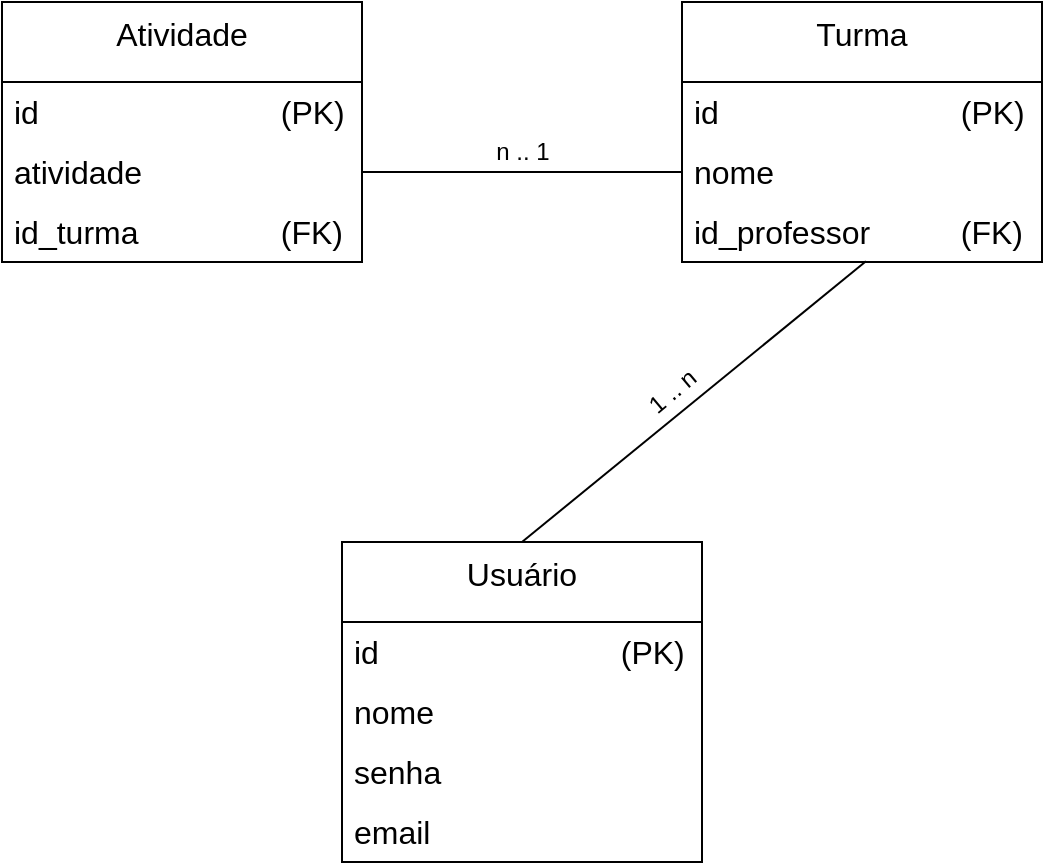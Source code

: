 <mxfile version="22.1.3" type="github">
  <diagram name="Página-1" id="_EijCNKv6V1buoSOP6kI">
    <mxGraphModel dx="989" dy="517" grid="1" gridSize="10" guides="1" tooltips="1" connect="1" arrows="1" fold="1" page="1" pageScale="1" pageWidth="1920" pageHeight="1200" math="0" shadow="0">
      <root>
        <mxCell id="0" />
        <mxCell id="1" parent="0" />
        <mxCell id="gcRZw2JQVE5gMgKzAXLI-1" value="Atividade" style="swimlane;fontStyle=0;align=center;verticalAlign=top;childLayout=stackLayout;horizontal=1;startSize=40;horizontalStack=0;resizeParent=1;resizeParentMax=0;resizeLast=0;collapsible=0;marginBottom=0;html=1;whiteSpace=wrap;fontSize=16;" vertex="1" parent="1">
          <mxGeometry x="440" y="130" width="180" height="130" as="geometry" />
        </mxCell>
        <mxCell id="gcRZw2JQVE5gMgKzAXLI-2" value="id&lt;span style=&quot;white-space: pre;&quot;&gt;&#x9;&lt;span style=&quot;white-space: pre;&quot;&gt;&#x9;&lt;/span&gt;&lt;span style=&quot;white-space: pre;&quot;&gt;&#x9;&lt;/span&gt; &lt;/span&gt;&amp;nbsp; &amp;nbsp; &amp;nbsp;(PK)" style="text;html=1;strokeColor=none;fillColor=none;align=left;verticalAlign=middle;spacingLeft=4;spacingRight=4;overflow=hidden;rotatable=0;points=[[0,0.5],[1,0.5]];portConstraint=eastwest;whiteSpace=wrap;fontSize=16;" vertex="1" parent="gcRZw2JQVE5gMgKzAXLI-1">
          <mxGeometry y="40" width="180" height="30" as="geometry" />
        </mxCell>
        <mxCell id="gcRZw2JQVE5gMgKzAXLI-3" value="atividade" style="text;html=1;strokeColor=none;fillColor=none;align=left;verticalAlign=middle;spacingLeft=4;spacingRight=4;overflow=hidden;rotatable=0;points=[[0,0.5],[1,0.5]];portConstraint=eastwest;whiteSpace=wrap;fontSize=16;" vertex="1" parent="gcRZw2JQVE5gMgKzAXLI-1">
          <mxGeometry y="70" width="180" height="30" as="geometry" />
        </mxCell>
        <mxCell id="gcRZw2JQVE5gMgKzAXLI-4" value="id_turma&lt;span style=&quot;white-space: pre;&quot;&gt;&#x9;&lt;/span&gt;&lt;span style=&quot;white-space: pre;&quot;&gt;&#x9;&amp;nbsp;&lt;/span&gt;&amp;nbsp; &amp;nbsp; &amp;nbsp;(FK)" style="text;html=1;strokeColor=none;fillColor=none;align=left;verticalAlign=middle;spacingLeft=4;spacingRight=4;overflow=hidden;rotatable=0;points=[[0,0.5],[1,0.5]];portConstraint=eastwest;whiteSpace=wrap;fontSize=16;" vertex="1" parent="gcRZw2JQVE5gMgKzAXLI-1">
          <mxGeometry y="100" width="180" height="30" as="geometry" />
        </mxCell>
        <mxCell id="gcRZw2JQVE5gMgKzAXLI-5" value="Turma" style="swimlane;fontStyle=0;align=center;verticalAlign=top;childLayout=stackLayout;horizontal=1;startSize=40;horizontalStack=0;resizeParent=1;resizeParentMax=0;resizeLast=0;collapsible=0;marginBottom=0;html=1;whiteSpace=wrap;fontSize=16;" vertex="1" parent="1">
          <mxGeometry x="780" y="130" width="180" height="130" as="geometry" />
        </mxCell>
        <mxCell id="gcRZw2JQVE5gMgKzAXLI-6" value="id&lt;span style=&quot;white-space: pre;&quot;&gt;&#x9;&lt;span style=&quot;white-space: pre;&quot;&gt;&#x9;&lt;/span&gt;&lt;span style=&quot;white-space: pre;&quot;&gt;&#x9;&lt;/span&gt; &lt;/span&gt;&amp;nbsp; &amp;nbsp; &amp;nbsp;(PK)" style="text;html=1;strokeColor=none;fillColor=none;align=left;verticalAlign=middle;spacingLeft=4;spacingRight=4;overflow=hidden;rotatable=0;points=[[0,0.5],[1,0.5]];portConstraint=eastwest;whiteSpace=wrap;fontSize=16;" vertex="1" parent="gcRZw2JQVE5gMgKzAXLI-5">
          <mxGeometry y="40" width="180" height="30" as="geometry" />
        </mxCell>
        <mxCell id="gcRZw2JQVE5gMgKzAXLI-7" value="nome" style="text;html=1;strokeColor=none;fillColor=none;align=left;verticalAlign=middle;spacingLeft=4;spacingRight=4;overflow=hidden;rotatable=0;points=[[0,0.5],[1,0.5]];portConstraint=eastwest;whiteSpace=wrap;fontSize=16;" vertex="1" parent="gcRZw2JQVE5gMgKzAXLI-5">
          <mxGeometry y="70" width="180" height="30" as="geometry" />
        </mxCell>
        <mxCell id="gcRZw2JQVE5gMgKzAXLI-8" value="id_professor&lt;span style=&quot;white-space: pre;&quot;&gt;&#x9;&amp;nbsp;&lt;/span&gt;&amp;nbsp; &amp;nbsp; &amp;nbsp;(FK)" style="text;html=1;strokeColor=none;fillColor=none;align=left;verticalAlign=middle;spacingLeft=4;spacingRight=4;overflow=hidden;rotatable=0;points=[[0,0.5],[1,0.5]];portConstraint=eastwest;whiteSpace=wrap;fontSize=16;" vertex="1" parent="gcRZw2JQVE5gMgKzAXLI-5">
          <mxGeometry y="100" width="180" height="30" as="geometry" />
        </mxCell>
        <mxCell id="gcRZw2JQVE5gMgKzAXLI-9" value="Usuário" style="swimlane;fontStyle=0;align=center;verticalAlign=top;childLayout=stackLayout;horizontal=1;startSize=40;horizontalStack=0;resizeParent=1;resizeParentMax=0;resizeLast=0;collapsible=0;marginBottom=0;html=1;whiteSpace=wrap;fontSize=16;" vertex="1" parent="1">
          <mxGeometry x="610" y="400" width="180" height="160" as="geometry" />
        </mxCell>
        <mxCell id="gcRZw2JQVE5gMgKzAXLI-10" value="id&lt;span style=&quot;white-space: pre;&quot;&gt;&#x9;&lt;span style=&quot;white-space: pre;&quot;&gt;&#x9;&lt;/span&gt;&lt;span style=&quot;white-space: pre;&quot;&gt;&#x9;&lt;/span&gt; &lt;/span&gt;&amp;nbsp; &amp;nbsp; &amp;nbsp;(PK)" style="text;html=1;strokeColor=none;fillColor=none;align=left;verticalAlign=middle;spacingLeft=4;spacingRight=4;overflow=hidden;rotatable=0;points=[[0,0.5],[1,0.5]];portConstraint=eastwest;whiteSpace=wrap;fontSize=16;" vertex="1" parent="gcRZw2JQVE5gMgKzAXLI-9">
          <mxGeometry y="40" width="180" height="30" as="geometry" />
        </mxCell>
        <mxCell id="gcRZw2JQVE5gMgKzAXLI-11" value="nome" style="text;html=1;strokeColor=none;fillColor=none;align=left;verticalAlign=middle;spacingLeft=4;spacingRight=4;overflow=hidden;rotatable=0;points=[[0,0.5],[1,0.5]];portConstraint=eastwest;whiteSpace=wrap;fontSize=16;" vertex="1" parent="gcRZw2JQVE5gMgKzAXLI-9">
          <mxGeometry y="70" width="180" height="30" as="geometry" />
        </mxCell>
        <mxCell id="gcRZw2JQVE5gMgKzAXLI-13" value="senha" style="text;html=1;strokeColor=none;fillColor=none;align=left;verticalAlign=middle;spacingLeft=4;spacingRight=4;overflow=hidden;rotatable=0;points=[[0,0.5],[1,0.5]];portConstraint=eastwest;whiteSpace=wrap;fontSize=16;" vertex="1" parent="gcRZw2JQVE5gMgKzAXLI-9">
          <mxGeometry y="100" width="180" height="30" as="geometry" />
        </mxCell>
        <mxCell id="gcRZw2JQVE5gMgKzAXLI-12" value="email" style="text;html=1;strokeColor=none;fillColor=none;align=left;verticalAlign=middle;spacingLeft=4;spacingRight=4;overflow=hidden;rotatable=0;points=[[0,0.5],[1,0.5]];portConstraint=eastwest;whiteSpace=wrap;fontSize=16;" vertex="1" parent="gcRZw2JQVE5gMgKzAXLI-9">
          <mxGeometry y="130" width="180" height="30" as="geometry" />
        </mxCell>
        <mxCell id="gcRZw2JQVE5gMgKzAXLI-14" value="" style="endArrow=none;html=1;rounded=0;entryX=0.511;entryY=0.987;entryDx=0;entryDy=0;entryPerimeter=0;exitX=0.5;exitY=0;exitDx=0;exitDy=0;" edge="1" parent="1" source="gcRZw2JQVE5gMgKzAXLI-9" target="gcRZw2JQVE5gMgKzAXLI-8">
          <mxGeometry width="50" height="50" relative="1" as="geometry">
            <mxPoint x="700" y="410" as="sourcePoint" />
            <mxPoint x="750" y="360" as="targetPoint" />
          </mxGeometry>
        </mxCell>
        <mxCell id="gcRZw2JQVE5gMgKzAXLI-16" value="1 .. n" style="text;html=1;align=center;verticalAlign=middle;resizable=0;points=[];autosize=1;strokeColor=none;fillColor=none;rotation=-40;" vertex="1" parent="1">
          <mxGeometry x="750" y="310" width="50" height="30" as="geometry" />
        </mxCell>
        <mxCell id="gcRZw2JQVE5gMgKzAXLI-17" value="" style="endArrow=none;html=1;rounded=0;entryX=0;entryY=0.5;entryDx=0;entryDy=0;exitX=1;exitY=0.5;exitDx=0;exitDy=0;" edge="1" parent="1" source="gcRZw2JQVE5gMgKzAXLI-3" target="gcRZw2JQVE5gMgKzAXLI-7">
          <mxGeometry width="50" height="50" relative="1" as="geometry">
            <mxPoint x="600" y="370" as="sourcePoint" />
            <mxPoint x="772" y="230" as="targetPoint" />
          </mxGeometry>
        </mxCell>
        <mxCell id="gcRZw2JQVE5gMgKzAXLI-18" value="n .. 1" style="text;html=1;align=center;verticalAlign=middle;resizable=0;points=[];autosize=1;strokeColor=none;fillColor=none;rotation=0;" vertex="1" parent="1">
          <mxGeometry x="675" y="190" width="50" height="30" as="geometry" />
        </mxCell>
      </root>
    </mxGraphModel>
  </diagram>
</mxfile>
